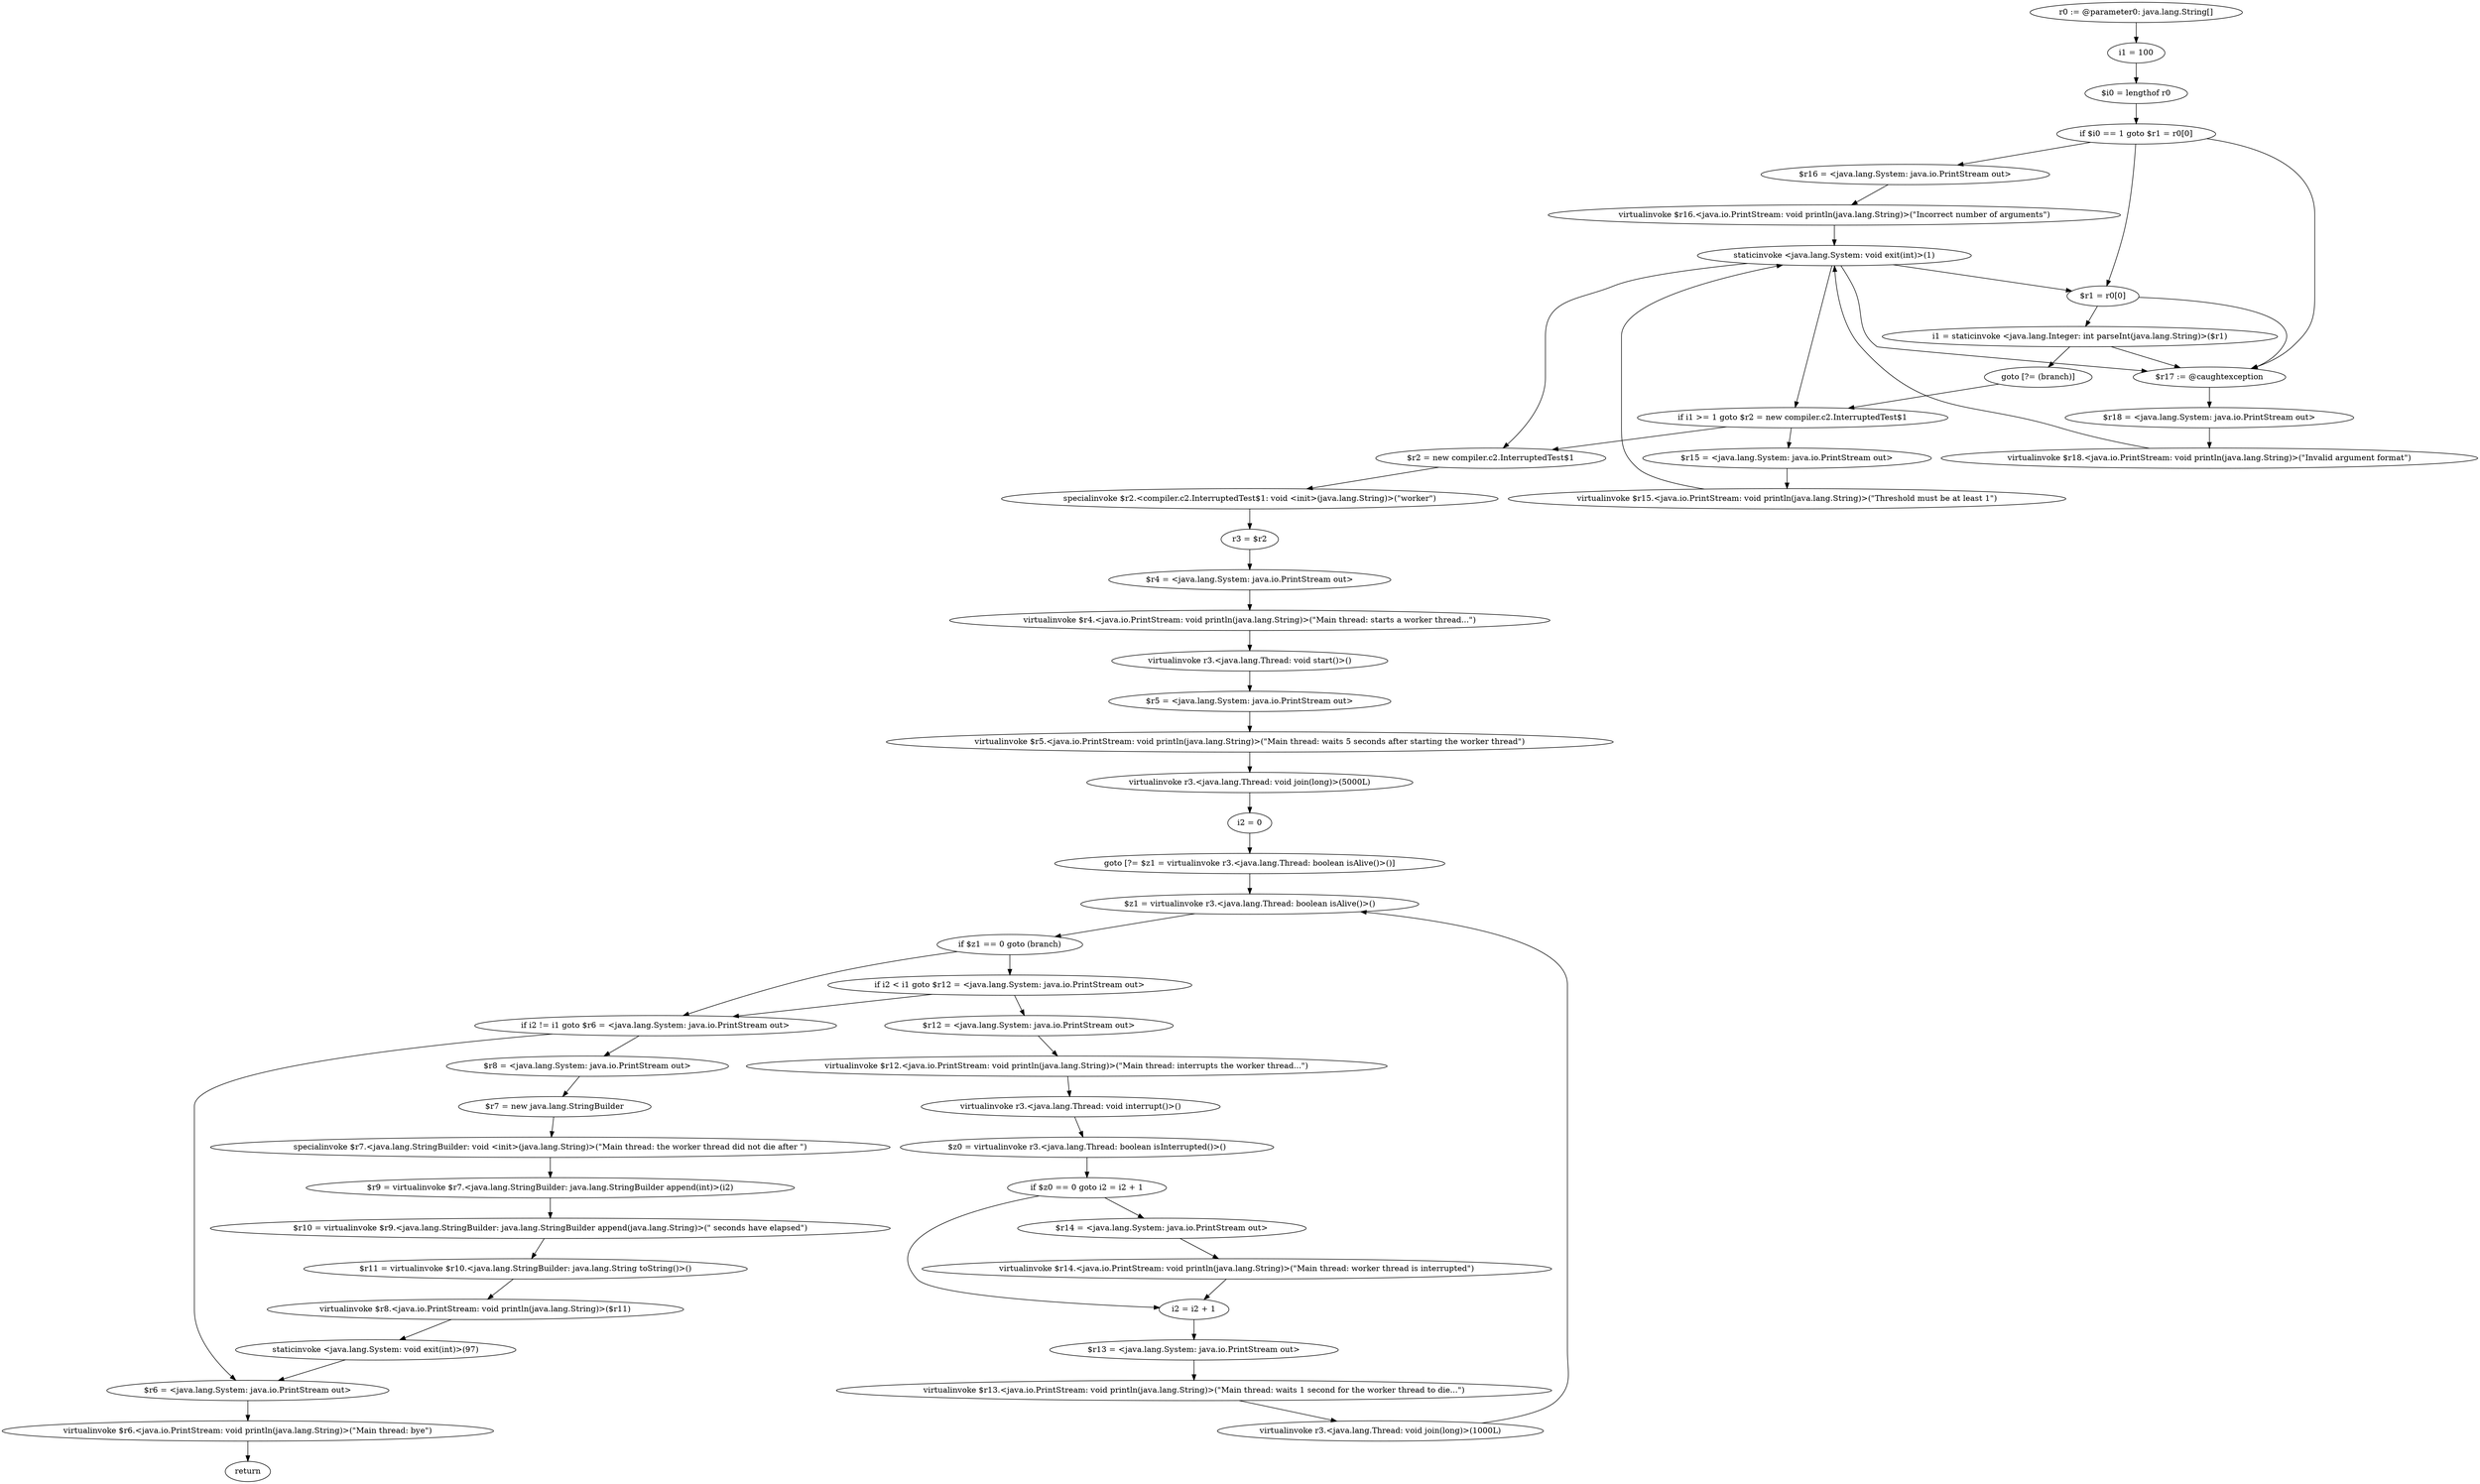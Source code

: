 digraph "unitGraph" {
    "r0 := @parameter0: java.lang.String[]"
    "i1 = 100"
    "$i0 = lengthof r0"
    "if $i0 == 1 goto $r1 = r0[0]"
    "$r16 = <java.lang.System: java.io.PrintStream out>"
    "virtualinvoke $r16.<java.io.PrintStream: void println(java.lang.String)>(\"Incorrect number of arguments\")"
    "staticinvoke <java.lang.System: void exit(int)>(1)"
    "$r1 = r0[0]"
    "i1 = staticinvoke <java.lang.Integer: int parseInt(java.lang.String)>($r1)"
    "goto [?= (branch)]"
    "$r17 := @caughtexception"
    "$r18 = <java.lang.System: java.io.PrintStream out>"
    "virtualinvoke $r18.<java.io.PrintStream: void println(java.lang.String)>(\"Invalid argument format\")"
    "if i1 >= 1 goto $r2 = new compiler.c2.InterruptedTest$1"
    "$r15 = <java.lang.System: java.io.PrintStream out>"
    "virtualinvoke $r15.<java.io.PrintStream: void println(java.lang.String)>(\"Threshold must be at least 1\")"
    "$r2 = new compiler.c2.InterruptedTest$1"
    "specialinvoke $r2.<compiler.c2.InterruptedTest$1: void <init>(java.lang.String)>(\"worker\")"
    "r3 = $r2"
    "$r4 = <java.lang.System: java.io.PrintStream out>"
    "virtualinvoke $r4.<java.io.PrintStream: void println(java.lang.String)>(\"Main thread: starts a worker thread...\")"
    "virtualinvoke r3.<java.lang.Thread: void start()>()"
    "$r5 = <java.lang.System: java.io.PrintStream out>"
    "virtualinvoke $r5.<java.io.PrintStream: void println(java.lang.String)>(\"Main thread: waits 5 seconds after starting the worker thread\")"
    "virtualinvoke r3.<java.lang.Thread: void join(long)>(5000L)"
    "i2 = 0"
    "goto [?= $z1 = virtualinvoke r3.<java.lang.Thread: boolean isAlive()>()]"
    "$r12 = <java.lang.System: java.io.PrintStream out>"
    "virtualinvoke $r12.<java.io.PrintStream: void println(java.lang.String)>(\"Main thread: interrupts the worker thread...\")"
    "virtualinvoke r3.<java.lang.Thread: void interrupt()>()"
    "$z0 = virtualinvoke r3.<java.lang.Thread: boolean isInterrupted()>()"
    "if $z0 == 0 goto i2 = i2 + 1"
    "$r14 = <java.lang.System: java.io.PrintStream out>"
    "virtualinvoke $r14.<java.io.PrintStream: void println(java.lang.String)>(\"Main thread: worker thread is interrupted\")"
    "i2 = i2 + 1"
    "$r13 = <java.lang.System: java.io.PrintStream out>"
    "virtualinvoke $r13.<java.io.PrintStream: void println(java.lang.String)>(\"Main thread: waits 1 second for the worker thread to die...\")"
    "virtualinvoke r3.<java.lang.Thread: void join(long)>(1000L)"
    "$z1 = virtualinvoke r3.<java.lang.Thread: boolean isAlive()>()"
    "if $z1 == 0 goto (branch)"
    "if i2 < i1 goto $r12 = <java.lang.System: java.io.PrintStream out>"
    "if i2 != i1 goto $r6 = <java.lang.System: java.io.PrintStream out>"
    "$r8 = <java.lang.System: java.io.PrintStream out>"
    "$r7 = new java.lang.StringBuilder"
    "specialinvoke $r7.<java.lang.StringBuilder: void <init>(java.lang.String)>(\"Main thread: the worker thread did not die after \")"
    "$r9 = virtualinvoke $r7.<java.lang.StringBuilder: java.lang.StringBuilder append(int)>(i2)"
    "$r10 = virtualinvoke $r9.<java.lang.StringBuilder: java.lang.StringBuilder append(java.lang.String)>(\" seconds have elapsed\")"
    "$r11 = virtualinvoke $r10.<java.lang.StringBuilder: java.lang.String toString()>()"
    "virtualinvoke $r8.<java.io.PrintStream: void println(java.lang.String)>($r11)"
    "staticinvoke <java.lang.System: void exit(int)>(97)"
    "$r6 = <java.lang.System: java.io.PrintStream out>"
    "virtualinvoke $r6.<java.io.PrintStream: void println(java.lang.String)>(\"Main thread: bye\")"
    "return"
    "r0 := @parameter0: java.lang.String[]"->"i1 = 100";
    "i1 = 100"->"$i0 = lengthof r0";
    "$i0 = lengthof r0"->"if $i0 == 1 goto $r1 = r0[0]";
    "if $i0 == 1 goto $r1 = r0[0]"->"$r16 = <java.lang.System: java.io.PrintStream out>";
    "if $i0 == 1 goto $r1 = r0[0]"->"$r1 = r0[0]";
    "if $i0 == 1 goto $r1 = r0[0]"->"$r17 := @caughtexception";
    "$r16 = <java.lang.System: java.io.PrintStream out>"->"virtualinvoke $r16.<java.io.PrintStream: void println(java.lang.String)>(\"Incorrect number of arguments\")";
    "virtualinvoke $r16.<java.io.PrintStream: void println(java.lang.String)>(\"Incorrect number of arguments\")"->"staticinvoke <java.lang.System: void exit(int)>(1)";
    "staticinvoke <java.lang.System: void exit(int)>(1)"->"$r1 = r0[0]";
    "staticinvoke <java.lang.System: void exit(int)>(1)"->"$r17 := @caughtexception";
    "$r1 = r0[0]"->"i1 = staticinvoke <java.lang.Integer: int parseInt(java.lang.String)>($r1)";
    "$r1 = r0[0]"->"$r17 := @caughtexception";
    "i1 = staticinvoke <java.lang.Integer: int parseInt(java.lang.String)>($r1)"->"goto [?= (branch)]";
    "i1 = staticinvoke <java.lang.Integer: int parseInt(java.lang.String)>($r1)"->"$r17 := @caughtexception";
    "goto [?= (branch)]"->"if i1 >= 1 goto $r2 = new compiler.c2.InterruptedTest$1";
    "$r17 := @caughtexception"->"$r18 = <java.lang.System: java.io.PrintStream out>";
    "$r18 = <java.lang.System: java.io.PrintStream out>"->"virtualinvoke $r18.<java.io.PrintStream: void println(java.lang.String)>(\"Invalid argument format\")";
    "virtualinvoke $r18.<java.io.PrintStream: void println(java.lang.String)>(\"Invalid argument format\")"->"staticinvoke <java.lang.System: void exit(int)>(1)";
    "staticinvoke <java.lang.System: void exit(int)>(1)"->"if i1 >= 1 goto $r2 = new compiler.c2.InterruptedTest$1";
    "if i1 >= 1 goto $r2 = new compiler.c2.InterruptedTest$1"->"$r15 = <java.lang.System: java.io.PrintStream out>";
    "if i1 >= 1 goto $r2 = new compiler.c2.InterruptedTest$1"->"$r2 = new compiler.c2.InterruptedTest$1";
    "$r15 = <java.lang.System: java.io.PrintStream out>"->"virtualinvoke $r15.<java.io.PrintStream: void println(java.lang.String)>(\"Threshold must be at least 1\")";
    "virtualinvoke $r15.<java.io.PrintStream: void println(java.lang.String)>(\"Threshold must be at least 1\")"->"staticinvoke <java.lang.System: void exit(int)>(1)";
    "staticinvoke <java.lang.System: void exit(int)>(1)"->"$r2 = new compiler.c2.InterruptedTest$1";
    "$r2 = new compiler.c2.InterruptedTest$1"->"specialinvoke $r2.<compiler.c2.InterruptedTest$1: void <init>(java.lang.String)>(\"worker\")";
    "specialinvoke $r2.<compiler.c2.InterruptedTest$1: void <init>(java.lang.String)>(\"worker\")"->"r3 = $r2";
    "r3 = $r2"->"$r4 = <java.lang.System: java.io.PrintStream out>";
    "$r4 = <java.lang.System: java.io.PrintStream out>"->"virtualinvoke $r4.<java.io.PrintStream: void println(java.lang.String)>(\"Main thread: starts a worker thread...\")";
    "virtualinvoke $r4.<java.io.PrintStream: void println(java.lang.String)>(\"Main thread: starts a worker thread...\")"->"virtualinvoke r3.<java.lang.Thread: void start()>()";
    "virtualinvoke r3.<java.lang.Thread: void start()>()"->"$r5 = <java.lang.System: java.io.PrintStream out>";
    "$r5 = <java.lang.System: java.io.PrintStream out>"->"virtualinvoke $r5.<java.io.PrintStream: void println(java.lang.String)>(\"Main thread: waits 5 seconds after starting the worker thread\")";
    "virtualinvoke $r5.<java.io.PrintStream: void println(java.lang.String)>(\"Main thread: waits 5 seconds after starting the worker thread\")"->"virtualinvoke r3.<java.lang.Thread: void join(long)>(5000L)";
    "virtualinvoke r3.<java.lang.Thread: void join(long)>(5000L)"->"i2 = 0";
    "i2 = 0"->"goto [?= $z1 = virtualinvoke r3.<java.lang.Thread: boolean isAlive()>()]";
    "goto [?= $z1 = virtualinvoke r3.<java.lang.Thread: boolean isAlive()>()]"->"$z1 = virtualinvoke r3.<java.lang.Thread: boolean isAlive()>()";
    "$r12 = <java.lang.System: java.io.PrintStream out>"->"virtualinvoke $r12.<java.io.PrintStream: void println(java.lang.String)>(\"Main thread: interrupts the worker thread...\")";
    "virtualinvoke $r12.<java.io.PrintStream: void println(java.lang.String)>(\"Main thread: interrupts the worker thread...\")"->"virtualinvoke r3.<java.lang.Thread: void interrupt()>()";
    "virtualinvoke r3.<java.lang.Thread: void interrupt()>()"->"$z0 = virtualinvoke r3.<java.lang.Thread: boolean isInterrupted()>()";
    "$z0 = virtualinvoke r3.<java.lang.Thread: boolean isInterrupted()>()"->"if $z0 == 0 goto i2 = i2 + 1";
    "if $z0 == 0 goto i2 = i2 + 1"->"$r14 = <java.lang.System: java.io.PrintStream out>";
    "if $z0 == 0 goto i2 = i2 + 1"->"i2 = i2 + 1";
    "$r14 = <java.lang.System: java.io.PrintStream out>"->"virtualinvoke $r14.<java.io.PrintStream: void println(java.lang.String)>(\"Main thread: worker thread is interrupted\")";
    "virtualinvoke $r14.<java.io.PrintStream: void println(java.lang.String)>(\"Main thread: worker thread is interrupted\")"->"i2 = i2 + 1";
    "i2 = i2 + 1"->"$r13 = <java.lang.System: java.io.PrintStream out>";
    "$r13 = <java.lang.System: java.io.PrintStream out>"->"virtualinvoke $r13.<java.io.PrintStream: void println(java.lang.String)>(\"Main thread: waits 1 second for the worker thread to die...\")";
    "virtualinvoke $r13.<java.io.PrintStream: void println(java.lang.String)>(\"Main thread: waits 1 second for the worker thread to die...\")"->"virtualinvoke r3.<java.lang.Thread: void join(long)>(1000L)";
    "virtualinvoke r3.<java.lang.Thread: void join(long)>(1000L)"->"$z1 = virtualinvoke r3.<java.lang.Thread: boolean isAlive()>()";
    "$z1 = virtualinvoke r3.<java.lang.Thread: boolean isAlive()>()"->"if $z1 == 0 goto (branch)";
    "if $z1 == 0 goto (branch)"->"if i2 < i1 goto $r12 = <java.lang.System: java.io.PrintStream out>";
    "if $z1 == 0 goto (branch)"->"if i2 != i1 goto $r6 = <java.lang.System: java.io.PrintStream out>";
    "if i2 < i1 goto $r12 = <java.lang.System: java.io.PrintStream out>"->"if i2 != i1 goto $r6 = <java.lang.System: java.io.PrintStream out>";
    "if i2 < i1 goto $r12 = <java.lang.System: java.io.PrintStream out>"->"$r12 = <java.lang.System: java.io.PrintStream out>";
    "if i2 != i1 goto $r6 = <java.lang.System: java.io.PrintStream out>"->"$r8 = <java.lang.System: java.io.PrintStream out>";
    "if i2 != i1 goto $r6 = <java.lang.System: java.io.PrintStream out>"->"$r6 = <java.lang.System: java.io.PrintStream out>";
    "$r8 = <java.lang.System: java.io.PrintStream out>"->"$r7 = new java.lang.StringBuilder";
    "$r7 = new java.lang.StringBuilder"->"specialinvoke $r7.<java.lang.StringBuilder: void <init>(java.lang.String)>(\"Main thread: the worker thread did not die after \")";
    "specialinvoke $r7.<java.lang.StringBuilder: void <init>(java.lang.String)>(\"Main thread: the worker thread did not die after \")"->"$r9 = virtualinvoke $r7.<java.lang.StringBuilder: java.lang.StringBuilder append(int)>(i2)";
    "$r9 = virtualinvoke $r7.<java.lang.StringBuilder: java.lang.StringBuilder append(int)>(i2)"->"$r10 = virtualinvoke $r9.<java.lang.StringBuilder: java.lang.StringBuilder append(java.lang.String)>(\" seconds have elapsed\")";
    "$r10 = virtualinvoke $r9.<java.lang.StringBuilder: java.lang.StringBuilder append(java.lang.String)>(\" seconds have elapsed\")"->"$r11 = virtualinvoke $r10.<java.lang.StringBuilder: java.lang.String toString()>()";
    "$r11 = virtualinvoke $r10.<java.lang.StringBuilder: java.lang.String toString()>()"->"virtualinvoke $r8.<java.io.PrintStream: void println(java.lang.String)>($r11)";
    "virtualinvoke $r8.<java.io.PrintStream: void println(java.lang.String)>($r11)"->"staticinvoke <java.lang.System: void exit(int)>(97)";
    "staticinvoke <java.lang.System: void exit(int)>(97)"->"$r6 = <java.lang.System: java.io.PrintStream out>";
    "$r6 = <java.lang.System: java.io.PrintStream out>"->"virtualinvoke $r6.<java.io.PrintStream: void println(java.lang.String)>(\"Main thread: bye\")";
    "virtualinvoke $r6.<java.io.PrintStream: void println(java.lang.String)>(\"Main thread: bye\")"->"return";
}

